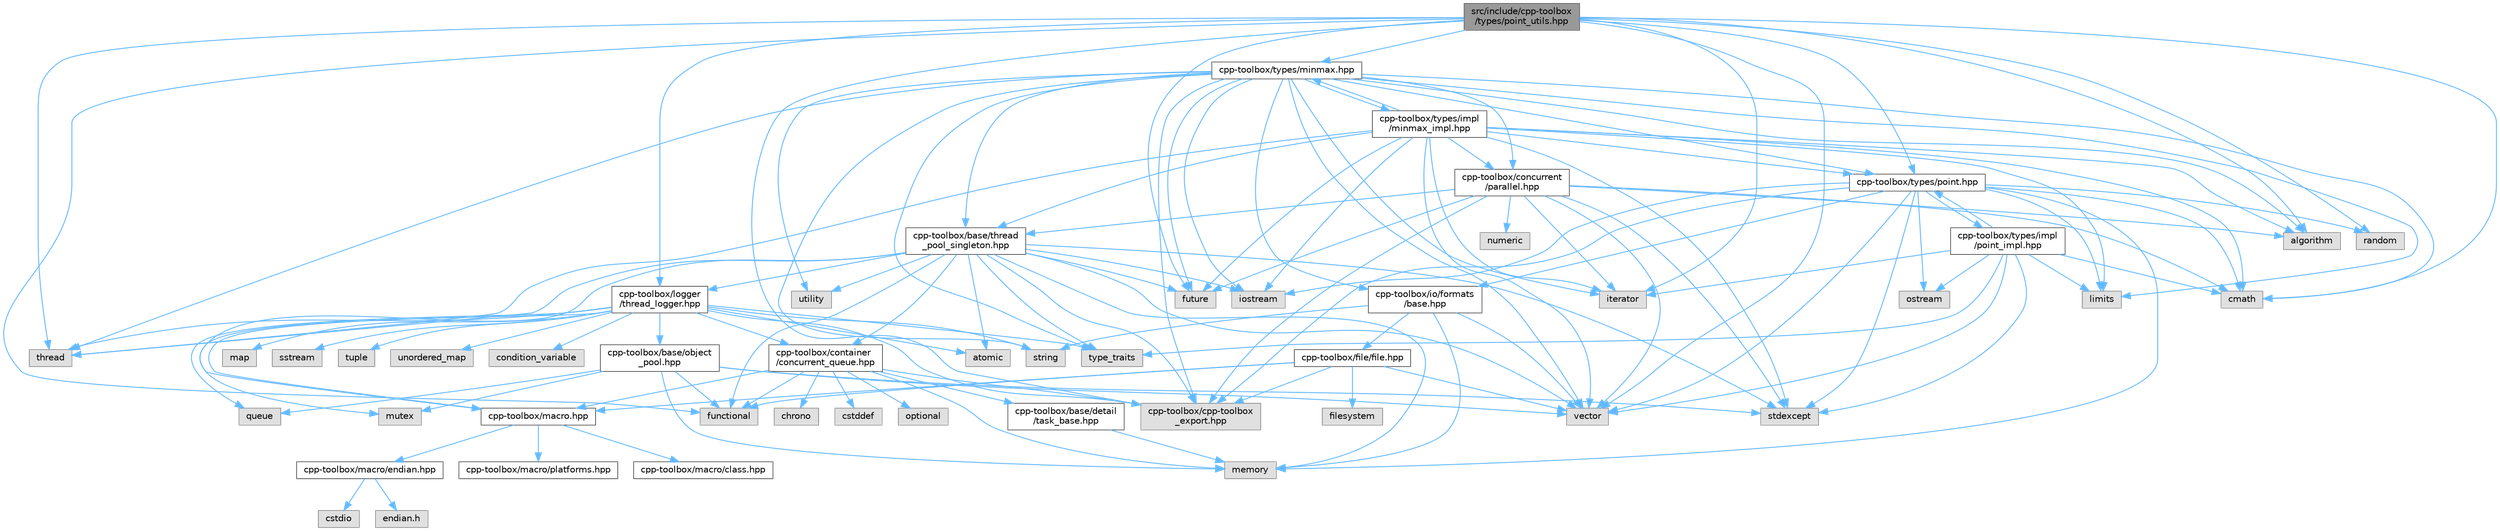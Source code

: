 digraph "src/include/cpp-toolbox/types/point_utils.hpp"
{
 // LATEX_PDF_SIZE
  bgcolor="transparent";
  edge [fontname=Helvetica,fontsize=10,labelfontname=Helvetica,labelfontsize=10];
  node [fontname=Helvetica,fontsize=10,shape=box,height=0.2,width=0.4];
  Node1 [id="Node000001",label="src/include/cpp-toolbox\l/types/point_utils.hpp",height=0.2,width=0.4,color="gray40", fillcolor="grey60", style="filled", fontcolor="black",tooltip=" "];
  Node1 -> Node2 [id="edge1_Node000001_Node000002",color="steelblue1",style="solid",tooltip=" "];
  Node2 [id="Node000002",label="algorithm",height=0.2,width=0.4,color="grey60", fillcolor="#E0E0E0", style="filled",tooltip=" "];
  Node1 -> Node3 [id="edge2_Node000001_Node000003",color="steelblue1",style="solid",tooltip=" "];
  Node3 [id="Node000003",label="cmath",height=0.2,width=0.4,color="grey60", fillcolor="#E0E0E0", style="filled",tooltip=" "];
  Node1 -> Node4 [id="edge3_Node000001_Node000004",color="steelblue1",style="solid",tooltip=" "];
  Node4 [id="Node000004",label="functional",height=0.2,width=0.4,color="grey60", fillcolor="#E0E0E0", style="filled",tooltip=" "];
  Node1 -> Node5 [id="edge4_Node000001_Node000005",color="steelblue1",style="solid",tooltip=" "];
  Node5 [id="Node000005",label="future",height=0.2,width=0.4,color="grey60", fillcolor="#E0E0E0", style="filled",tooltip=" "];
  Node1 -> Node6 [id="edge5_Node000001_Node000006",color="steelblue1",style="solid",tooltip=" "];
  Node6 [id="Node000006",label="iterator",height=0.2,width=0.4,color="grey60", fillcolor="#E0E0E0", style="filled",tooltip=" "];
  Node1 -> Node7 [id="edge6_Node000001_Node000007",color="steelblue1",style="solid",tooltip=" "];
  Node7 [id="Node000007",label="random",height=0.2,width=0.4,color="grey60", fillcolor="#E0E0E0", style="filled",tooltip=" "];
  Node1 -> Node8 [id="edge7_Node000001_Node000008",color="steelblue1",style="solid",tooltip=" "];
  Node8 [id="Node000008",label="thread",height=0.2,width=0.4,color="grey60", fillcolor="#E0E0E0", style="filled",tooltip=" "];
  Node1 -> Node9 [id="edge8_Node000001_Node000009",color="steelblue1",style="solid",tooltip=" "];
  Node9 [id="Node000009",label="vector",height=0.2,width=0.4,color="grey60", fillcolor="#E0E0E0", style="filled",tooltip=" "];
  Node1 -> Node10 [id="edge9_Node000001_Node000010",color="steelblue1",style="solid",tooltip=" "];
  Node10 [id="Node000010",label="cpp-toolbox/cpp-toolbox\l_export.hpp",height=0.2,width=0.4,color="grey60", fillcolor="#E0E0E0", style="filled",tooltip=" "];
  Node1 -> Node11 [id="edge10_Node000001_Node000011",color="steelblue1",style="solid",tooltip=" "];
  Node11 [id="Node000011",label="cpp-toolbox/logger\l/thread_logger.hpp",height=0.2,width=0.4,color="grey40", fillcolor="white", style="filled",URL="$thread__logger_8hpp.html",tooltip=" "];
  Node11 -> Node12 [id="edge11_Node000011_Node000012",color="steelblue1",style="solid",tooltip=" "];
  Node12 [id="Node000012",label="atomic",height=0.2,width=0.4,color="grey60", fillcolor="#E0E0E0", style="filled",tooltip=" "];
  Node11 -> Node13 [id="edge12_Node000011_Node000013",color="steelblue1",style="solid",tooltip=" "];
  Node13 [id="Node000013",label="condition_variable",height=0.2,width=0.4,color="grey60", fillcolor="#E0E0E0", style="filled",tooltip=" "];
  Node11 -> Node14 [id="edge13_Node000011_Node000014",color="steelblue1",style="solid",tooltip=" "];
  Node14 [id="Node000014",label="map",height=0.2,width=0.4,color="grey60", fillcolor="#E0E0E0", style="filled",tooltip=" "];
  Node11 -> Node15 [id="edge14_Node000011_Node000015",color="steelblue1",style="solid",tooltip=" "];
  Node15 [id="Node000015",label="mutex",height=0.2,width=0.4,color="grey60", fillcolor="#E0E0E0", style="filled",tooltip=" "];
  Node11 -> Node16 [id="edge15_Node000011_Node000016",color="steelblue1",style="solid",tooltip=" "];
  Node16 [id="Node000016",label="queue",height=0.2,width=0.4,color="grey60", fillcolor="#E0E0E0", style="filled",tooltip=" "];
  Node11 -> Node17 [id="edge16_Node000011_Node000017",color="steelblue1",style="solid",tooltip=" "];
  Node17 [id="Node000017",label="sstream",height=0.2,width=0.4,color="grey60", fillcolor="#E0E0E0", style="filled",tooltip=" "];
  Node11 -> Node18 [id="edge17_Node000011_Node000018",color="steelblue1",style="solid",tooltip=" "];
  Node18 [id="Node000018",label="string",height=0.2,width=0.4,color="grey60", fillcolor="#E0E0E0", style="filled",tooltip=" "];
  Node11 -> Node8 [id="edge18_Node000011_Node000008",color="steelblue1",style="solid",tooltip=" "];
  Node11 -> Node19 [id="edge19_Node000011_Node000019",color="steelblue1",style="solid",tooltip=" "];
  Node19 [id="Node000019",label="tuple",height=0.2,width=0.4,color="grey60", fillcolor="#E0E0E0", style="filled",tooltip=" "];
  Node11 -> Node20 [id="edge20_Node000011_Node000020",color="steelblue1",style="solid",tooltip=" "];
  Node20 [id="Node000020",label="type_traits",height=0.2,width=0.4,color="grey60", fillcolor="#E0E0E0", style="filled",tooltip=" "];
  Node11 -> Node21 [id="edge21_Node000011_Node000021",color="steelblue1",style="solid",tooltip=" "];
  Node21 [id="Node000021",label="unordered_map",height=0.2,width=0.4,color="grey60", fillcolor="#E0E0E0", style="filled",tooltip=" "];
  Node11 -> Node10 [id="edge22_Node000011_Node000010",color="steelblue1",style="solid",tooltip=" "];
  Node11 -> Node22 [id="edge23_Node000011_Node000022",color="steelblue1",style="solid",tooltip=" "];
  Node22 [id="Node000022",label="cpp-toolbox/macro.hpp",height=0.2,width=0.4,color="grey40", fillcolor="white", style="filled",URL="$macro_8hpp.html",tooltip="通用的编译器、平台、架构检测和实用宏定义 / Common macros for compiler, platform, architecture detection and utility macro..."];
  Node22 -> Node23 [id="edge24_Node000022_Node000023",color="steelblue1",style="solid",tooltip=" "];
  Node23 [id="Node000023",label="cpp-toolbox/macro/class.hpp",height=0.2,width=0.4,color="grey40", fillcolor="white", style="filled",URL="$class_8hpp.html",tooltip=" "];
  Node22 -> Node24 [id="edge25_Node000022_Node000024",color="steelblue1",style="solid",tooltip=" "];
  Node24 [id="Node000024",label="cpp-toolbox/macro/endian.hpp",height=0.2,width=0.4,color="grey40", fillcolor="white", style="filled",URL="$endian_8hpp.html",tooltip=" "];
  Node24 -> Node25 [id="edge26_Node000024_Node000025",color="steelblue1",style="solid",tooltip=" "];
  Node25 [id="Node000025",label="cstdio",height=0.2,width=0.4,color="grey60", fillcolor="#E0E0E0", style="filled",tooltip=" "];
  Node24 -> Node26 [id="edge27_Node000024_Node000026",color="steelblue1",style="solid",tooltip=" "];
  Node26 [id="Node000026",label="endian.h",height=0.2,width=0.4,color="grey60", fillcolor="#E0E0E0", style="filled",tooltip=" "];
  Node22 -> Node27 [id="edge28_Node000022_Node000027",color="steelblue1",style="solid",tooltip=" "];
  Node27 [id="Node000027",label="cpp-toolbox/macro/platforms.hpp",height=0.2,width=0.4,color="grey40", fillcolor="white", style="filled",URL="$platforms_8hpp.html",tooltip=" "];
  Node11 -> Node28 [id="edge29_Node000011_Node000028",color="steelblue1",style="solid",tooltip=" "];
  Node28 [id="Node000028",label="cpp-toolbox/container\l/concurrent_queue.hpp",height=0.2,width=0.4,color="grey40", fillcolor="white", style="filled",URL="$concurrent__queue_8hpp.html",tooltip=" "];
  Node28 -> Node29 [id="edge30_Node000028_Node000029",color="steelblue1",style="solid",tooltip=" "];
  Node29 [id="Node000029",label="chrono",height=0.2,width=0.4,color="grey60", fillcolor="#E0E0E0", style="filled",tooltip=" "];
  Node28 -> Node30 [id="edge31_Node000028_Node000030",color="steelblue1",style="solid",tooltip=" "];
  Node30 [id="Node000030",label="cstddef",height=0.2,width=0.4,color="grey60", fillcolor="#E0E0E0", style="filled",tooltip=" "];
  Node28 -> Node4 [id="edge32_Node000028_Node000004",color="steelblue1",style="solid",tooltip=" "];
  Node28 -> Node31 [id="edge33_Node000028_Node000031",color="steelblue1",style="solid",tooltip=" "];
  Node31 [id="Node000031",label="memory",height=0.2,width=0.4,color="grey60", fillcolor="#E0E0E0", style="filled",tooltip=" "];
  Node28 -> Node32 [id="edge34_Node000028_Node000032",color="steelblue1",style="solid",tooltip=" "];
  Node32 [id="Node000032",label="optional",height=0.2,width=0.4,color="grey60", fillcolor="#E0E0E0", style="filled",tooltip=" "];
  Node28 -> Node33 [id="edge35_Node000028_Node000033",color="steelblue1",style="solid",tooltip=" "];
  Node33 [id="Node000033",label="cpp-toolbox/base/detail\l/task_base.hpp",height=0.2,width=0.4,color="grey40", fillcolor="white", style="filled",URL="$task__base_8hpp.html",tooltip=" "];
  Node33 -> Node31 [id="edge36_Node000033_Node000031",color="steelblue1",style="solid",tooltip=" "];
  Node28 -> Node10 [id="edge37_Node000028_Node000010",color="steelblue1",style="solid",tooltip=" "];
  Node28 -> Node22 [id="edge38_Node000028_Node000022",color="steelblue1",style="solid",tooltip=" "];
  Node11 -> Node34 [id="edge39_Node000011_Node000034",color="steelblue1",style="solid",tooltip=" "];
  Node34 [id="Node000034",label="cpp-toolbox/base/object\l_pool.hpp",height=0.2,width=0.4,color="grey40", fillcolor="white", style="filled",URL="$object__pool_8hpp.html",tooltip=" "];
  Node34 -> Node4 [id="edge40_Node000034_Node000004",color="steelblue1",style="solid",tooltip=" "];
  Node34 -> Node31 [id="edge41_Node000034_Node000031",color="steelblue1",style="solid",tooltip=" "];
  Node34 -> Node15 [id="edge42_Node000034_Node000015",color="steelblue1",style="solid",tooltip=" "];
  Node34 -> Node16 [id="edge43_Node000034_Node000016",color="steelblue1",style="solid",tooltip=" "];
  Node34 -> Node35 [id="edge44_Node000034_Node000035",color="steelblue1",style="solid",tooltip=" "];
  Node35 [id="Node000035",label="stdexcept",height=0.2,width=0.4,color="grey60", fillcolor="#E0E0E0", style="filled",tooltip=" "];
  Node34 -> Node9 [id="edge45_Node000034_Node000009",color="steelblue1",style="solid",tooltip=" "];
  Node1 -> Node36 [id="edge46_Node000001_Node000036",color="steelblue1",style="solid",tooltip=" "];
  Node36 [id="Node000036",label="cpp-toolbox/types/minmax.hpp",height=0.2,width=0.4,color="grey40", fillcolor="white", style="filled",URL="$minmax_8hpp.html",tooltip=" "];
  Node36 -> Node2 [id="edge47_Node000036_Node000002",color="steelblue1",style="solid",tooltip=" "];
  Node36 -> Node3 [id="edge48_Node000036_Node000003",color="steelblue1",style="solid",tooltip=" "];
  Node36 -> Node5 [id="edge49_Node000036_Node000005",color="steelblue1",style="solid",tooltip=" "];
  Node36 -> Node37 [id="edge50_Node000036_Node000037",color="steelblue1",style="solid",tooltip=" "];
  Node37 [id="Node000037",label="iostream",height=0.2,width=0.4,color="grey60", fillcolor="#E0E0E0", style="filled",tooltip=" "];
  Node36 -> Node6 [id="edge51_Node000036_Node000006",color="steelblue1",style="solid",tooltip=" "];
  Node36 -> Node38 [id="edge52_Node000036_Node000038",color="steelblue1",style="solid",tooltip=" "];
  Node38 [id="Node000038",label="limits",height=0.2,width=0.4,color="grey60", fillcolor="#E0E0E0", style="filled",tooltip=" "];
  Node36 -> Node18 [id="edge53_Node000036_Node000018",color="steelblue1",style="solid",tooltip=" "];
  Node36 -> Node8 [id="edge54_Node000036_Node000008",color="steelblue1",style="solid",tooltip=" "];
  Node36 -> Node20 [id="edge55_Node000036_Node000020",color="steelblue1",style="solid",tooltip=" "];
  Node36 -> Node39 [id="edge56_Node000036_Node000039",color="steelblue1",style="solid",tooltip=" "];
  Node39 [id="Node000039",label="utility",height=0.2,width=0.4,color="grey60", fillcolor="#E0E0E0", style="filled",tooltip=" "];
  Node36 -> Node9 [id="edge57_Node000036_Node000009",color="steelblue1",style="solid",tooltip=" "];
  Node36 -> Node40 [id="edge58_Node000036_Node000040",color="steelblue1",style="solid",tooltip=" "];
  Node40 [id="Node000040",label="cpp-toolbox/base/thread\l_pool_singleton.hpp",height=0.2,width=0.4,color="grey40", fillcolor="white", style="filled",URL="$thread__pool__singleton_8hpp.html",tooltip=" "];
  Node40 -> Node12 [id="edge59_Node000040_Node000012",color="steelblue1",style="solid",tooltip=" "];
  Node40 -> Node4 [id="edge60_Node000040_Node000004",color="steelblue1",style="solid",tooltip=" "];
  Node40 -> Node5 [id="edge61_Node000040_Node000005",color="steelblue1",style="solid",tooltip=" "];
  Node40 -> Node37 [id="edge62_Node000040_Node000037",color="steelblue1",style="solid",tooltip=" "];
  Node40 -> Node31 [id="edge63_Node000040_Node000031",color="steelblue1",style="solid",tooltip=" "];
  Node40 -> Node35 [id="edge64_Node000040_Node000035",color="steelblue1",style="solid",tooltip=" "];
  Node40 -> Node8 [id="edge65_Node000040_Node000008",color="steelblue1",style="solid",tooltip=" "];
  Node40 -> Node20 [id="edge66_Node000040_Node000020",color="steelblue1",style="solid",tooltip=" "];
  Node40 -> Node39 [id="edge67_Node000040_Node000039",color="steelblue1",style="solid",tooltip=" "];
  Node40 -> Node9 [id="edge68_Node000040_Node000009",color="steelblue1",style="solid",tooltip=" "];
  Node40 -> Node10 [id="edge69_Node000040_Node000010",color="steelblue1",style="solid",tooltip=" "];
  Node40 -> Node22 [id="edge70_Node000040_Node000022",color="steelblue1",style="solid",tooltip=" "];
  Node40 -> Node28 [id="edge71_Node000040_Node000028",color="steelblue1",style="solid",tooltip=" "];
  Node40 -> Node11 [id="edge72_Node000040_Node000011",color="steelblue1",style="solid",tooltip=" "];
  Node36 -> Node41 [id="edge73_Node000036_Node000041",color="steelblue1",style="solid",tooltip=" "];
  Node41 [id="Node000041",label="cpp-toolbox/concurrent\l/parallel.hpp",height=0.2,width=0.4,color="grey40", fillcolor="white", style="filled",URL="$parallel_8hpp.html",tooltip=" "];
  Node41 -> Node2 [id="edge74_Node000041_Node000002",color="steelblue1",style="solid",tooltip=" "];
  Node41 -> Node3 [id="edge75_Node000041_Node000003",color="steelblue1",style="solid",tooltip=" "];
  Node41 -> Node5 [id="edge76_Node000041_Node000005",color="steelblue1",style="solid",tooltip=" "];
  Node41 -> Node6 [id="edge77_Node000041_Node000006",color="steelblue1",style="solid",tooltip=" "];
  Node41 -> Node42 [id="edge78_Node000041_Node000042",color="steelblue1",style="solid",tooltip=" "];
  Node42 [id="Node000042",label="numeric",height=0.2,width=0.4,color="grey60", fillcolor="#E0E0E0", style="filled",tooltip=" "];
  Node41 -> Node35 [id="edge79_Node000041_Node000035",color="steelblue1",style="solid",tooltip=" "];
  Node41 -> Node9 [id="edge80_Node000041_Node000009",color="steelblue1",style="solid",tooltip=" "];
  Node41 -> Node10 [id="edge81_Node000041_Node000010",color="steelblue1",style="solid",tooltip=" "];
  Node41 -> Node40 [id="edge82_Node000041_Node000040",color="steelblue1",style="solid",tooltip=" "];
  Node36 -> Node10 [id="edge83_Node000036_Node000010",color="steelblue1",style="solid",tooltip=" "];
  Node36 -> Node43 [id="edge84_Node000036_Node000043",color="steelblue1",style="solid",tooltip=" "];
  Node43 [id="Node000043",label="cpp-toolbox/io/formats\l/base.hpp",height=0.2,width=0.4,color="grey40", fillcolor="white", style="filled",URL="$io_2formats_2base_8hpp.html",tooltip=" "];
  Node43 -> Node31 [id="edge85_Node000043_Node000031",color="steelblue1",style="solid",tooltip=" "];
  Node43 -> Node18 [id="edge86_Node000043_Node000018",color="steelblue1",style="solid",tooltip=" "];
  Node43 -> Node9 [id="edge87_Node000043_Node000009",color="steelblue1",style="solid",tooltip=" "];
  Node43 -> Node44 [id="edge88_Node000043_Node000044",color="steelblue1",style="solid",tooltip=" "];
  Node44 [id="Node000044",label="cpp-toolbox/file/file.hpp",height=0.2,width=0.4,color="grey40", fillcolor="white", style="filled",URL="$file_8hpp.html",tooltip=" "];
  Node44 -> Node45 [id="edge89_Node000044_Node000045",color="steelblue1",style="solid",tooltip=" "];
  Node45 [id="Node000045",label="filesystem",height=0.2,width=0.4,color="grey60", fillcolor="#E0E0E0", style="filled",tooltip=" "];
  Node44 -> Node4 [id="edge90_Node000044_Node000004",color="steelblue1",style="solid",tooltip=" "];
  Node44 -> Node9 [id="edge91_Node000044_Node000009",color="steelblue1",style="solid",tooltip=" "];
  Node44 -> Node10 [id="edge92_Node000044_Node000010",color="steelblue1",style="solid",tooltip=" "];
  Node44 -> Node22 [id="edge93_Node000044_Node000022",color="steelblue1",style="solid",tooltip=" "];
  Node36 -> Node46 [id="edge94_Node000036_Node000046",color="steelblue1",style="solid",tooltip=" "];
  Node46 [id="Node000046",label="cpp-toolbox/types/point.hpp",height=0.2,width=0.4,color="grey40", fillcolor="white", style="filled",URL="$point_8hpp.html",tooltip=" "];
  Node46 -> Node3 [id="edge95_Node000046_Node000003",color="steelblue1",style="solid",tooltip=" "];
  Node46 -> Node37 [id="edge96_Node000046_Node000037",color="steelblue1",style="solid",tooltip=" "];
  Node46 -> Node38 [id="edge97_Node000046_Node000038",color="steelblue1",style="solid",tooltip=" "];
  Node46 -> Node31 [id="edge98_Node000046_Node000031",color="steelblue1",style="solid",tooltip=" "];
  Node46 -> Node47 [id="edge99_Node000046_Node000047",color="steelblue1",style="solid",tooltip=" "];
  Node47 [id="Node000047",label="ostream",height=0.2,width=0.4,color="grey60", fillcolor="#E0E0E0", style="filled",tooltip=" "];
  Node46 -> Node7 [id="edge100_Node000046_Node000007",color="steelblue1",style="solid",tooltip=" "];
  Node46 -> Node35 [id="edge101_Node000046_Node000035",color="steelblue1",style="solid",tooltip=" "];
  Node46 -> Node9 [id="edge102_Node000046_Node000009",color="steelblue1",style="solid",tooltip=" "];
  Node46 -> Node10 [id="edge103_Node000046_Node000010",color="steelblue1",style="solid",tooltip=" "];
  Node46 -> Node43 [id="edge104_Node000046_Node000043",color="steelblue1",style="solid",tooltip=" "];
  Node46 -> Node48 [id="edge105_Node000046_Node000048",color="steelblue1",style="solid",tooltip=" "];
  Node48 [id="Node000048",label="cpp-toolbox/types/impl\l/point_impl.hpp",height=0.2,width=0.4,color="grey40", fillcolor="white", style="filled",URL="$point__impl_8hpp.html",tooltip=" "];
  Node48 -> Node3 [id="edge106_Node000048_Node000003",color="steelblue1",style="solid",tooltip=" "];
  Node48 -> Node6 [id="edge107_Node000048_Node000006",color="steelblue1",style="solid",tooltip=" "];
  Node48 -> Node38 [id="edge108_Node000048_Node000038",color="steelblue1",style="solid",tooltip=" "];
  Node48 -> Node47 [id="edge109_Node000048_Node000047",color="steelblue1",style="solid",tooltip=" "];
  Node48 -> Node35 [id="edge110_Node000048_Node000035",color="steelblue1",style="solid",tooltip=" "];
  Node48 -> Node20 [id="edge111_Node000048_Node000020",color="steelblue1",style="solid",tooltip=" "];
  Node48 -> Node9 [id="edge112_Node000048_Node000009",color="steelblue1",style="solid",tooltip=" "];
  Node48 -> Node46 [id="edge113_Node000048_Node000046",color="steelblue1",style="solid",tooltip=" "];
  Node36 -> Node49 [id="edge114_Node000036_Node000049",color="steelblue1",style="solid",tooltip=" "];
  Node49 [id="Node000049",label="cpp-toolbox/types/impl\l/minmax_impl.hpp",height=0.2,width=0.4,color="grey40", fillcolor="white", style="filled",URL="$minmax__impl_8hpp.html",tooltip=" "];
  Node49 -> Node36 [id="edge115_Node000049_Node000036",color="steelblue1",style="solid",tooltip=" "];
  Node49 -> Node2 [id="edge116_Node000049_Node000002",color="steelblue1",style="solid",tooltip=" "];
  Node49 -> Node3 [id="edge117_Node000049_Node000003",color="steelblue1",style="solid",tooltip=" "];
  Node49 -> Node5 [id="edge118_Node000049_Node000005",color="steelblue1",style="solid",tooltip=" "];
  Node49 -> Node37 [id="edge119_Node000049_Node000037",color="steelblue1",style="solid",tooltip=" "];
  Node49 -> Node6 [id="edge120_Node000049_Node000006",color="steelblue1",style="solid",tooltip=" "];
  Node49 -> Node38 [id="edge121_Node000049_Node000038",color="steelblue1",style="solid",tooltip=" "];
  Node49 -> Node35 [id="edge122_Node000049_Node000035",color="steelblue1",style="solid",tooltip=" "];
  Node49 -> Node8 [id="edge123_Node000049_Node000008",color="steelblue1",style="solid",tooltip=" "];
  Node49 -> Node9 [id="edge124_Node000049_Node000009",color="steelblue1",style="solid",tooltip=" "];
  Node49 -> Node40 [id="edge125_Node000049_Node000040",color="steelblue1",style="solid",tooltip=" "];
  Node49 -> Node41 [id="edge126_Node000049_Node000041",color="steelblue1",style="solid",tooltip=" "];
  Node49 -> Node46 [id="edge127_Node000049_Node000046",color="steelblue1",style="solid",tooltip=" "];
  Node1 -> Node46 [id="edge128_Node000001_Node000046",color="steelblue1",style="solid",tooltip=" "];
}
